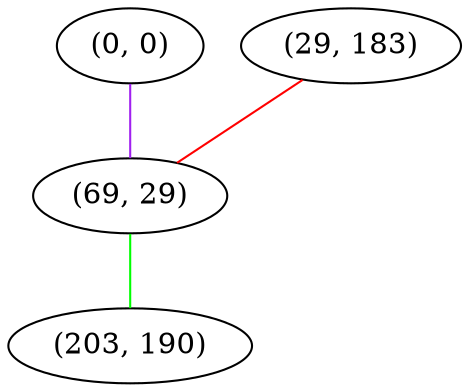 graph "" {
"(0, 0)";
"(29, 183)";
"(69, 29)";
"(203, 190)";
"(0, 0)" -- "(69, 29)"  [color=purple, key=0, weight=4];
"(29, 183)" -- "(69, 29)"  [color=red, key=0, weight=1];
"(69, 29)" -- "(203, 190)"  [color=green, key=0, weight=2];
}
